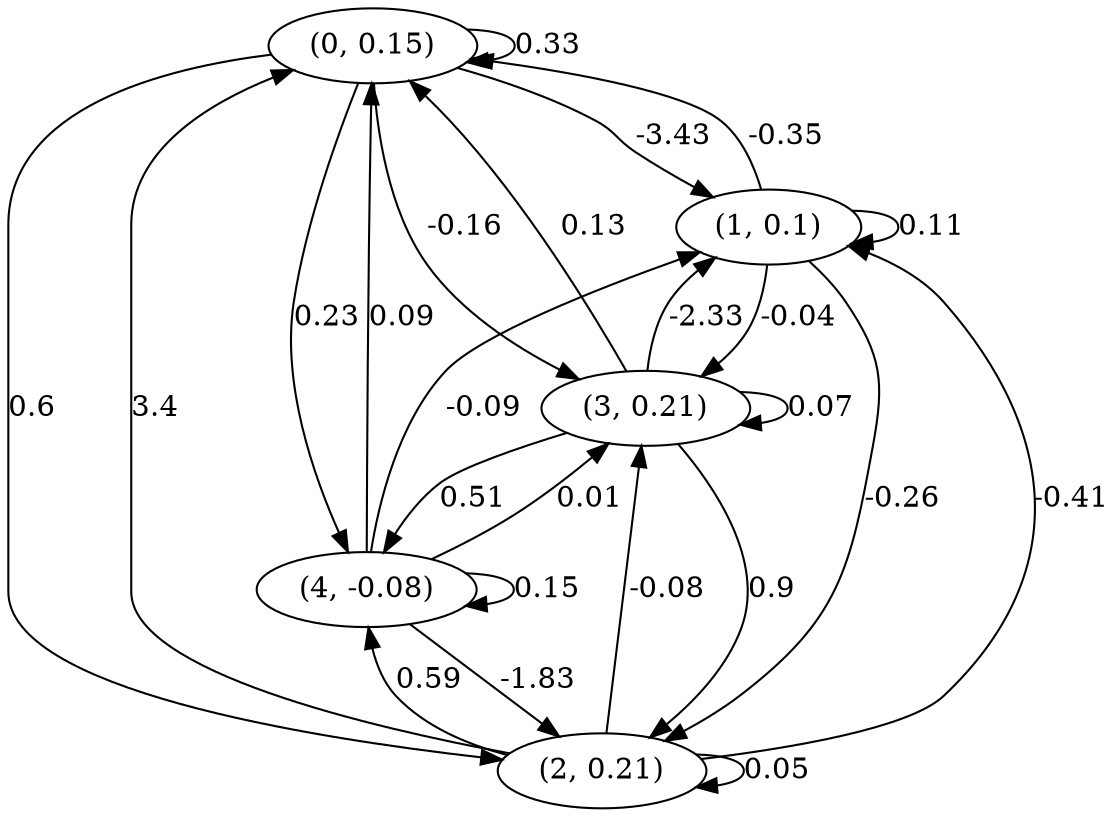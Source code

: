 digraph {
    0 [ label = "(0, 0.15)" ]
    1 [ label = "(1, 0.1)" ]
    2 [ label = "(2, 0.21)" ]
    3 [ label = "(3, 0.21)" ]
    4 [ label = "(4, -0.08)" ]
    0 -> 0 [ label = "0.33" ]
    1 -> 1 [ label = "0.11" ]
    2 -> 2 [ label = "0.05" ]
    3 -> 3 [ label = "0.07" ]
    4 -> 4 [ label = "0.15" ]
    1 -> 0 [ label = "-0.35" ]
    2 -> 0 [ label = "3.4" ]
    3 -> 0 [ label = "0.13" ]
    4 -> 0 [ label = "0.09" ]
    0 -> 1 [ label = "-3.43" ]
    2 -> 1 [ label = "-0.41" ]
    3 -> 1 [ label = "-2.33" ]
    4 -> 1 [ label = "-0.09" ]
    0 -> 2 [ label = "0.6" ]
    1 -> 2 [ label = "-0.26" ]
    3 -> 2 [ label = "0.9" ]
    4 -> 2 [ label = "-1.83" ]
    0 -> 3 [ label = "-0.16" ]
    1 -> 3 [ label = "-0.04" ]
    2 -> 3 [ label = "-0.08" ]
    4 -> 3 [ label = "0.01" ]
    0 -> 4 [ label = "0.23" ]
    2 -> 4 [ label = "0.59" ]
    3 -> 4 [ label = "0.51" ]
}

